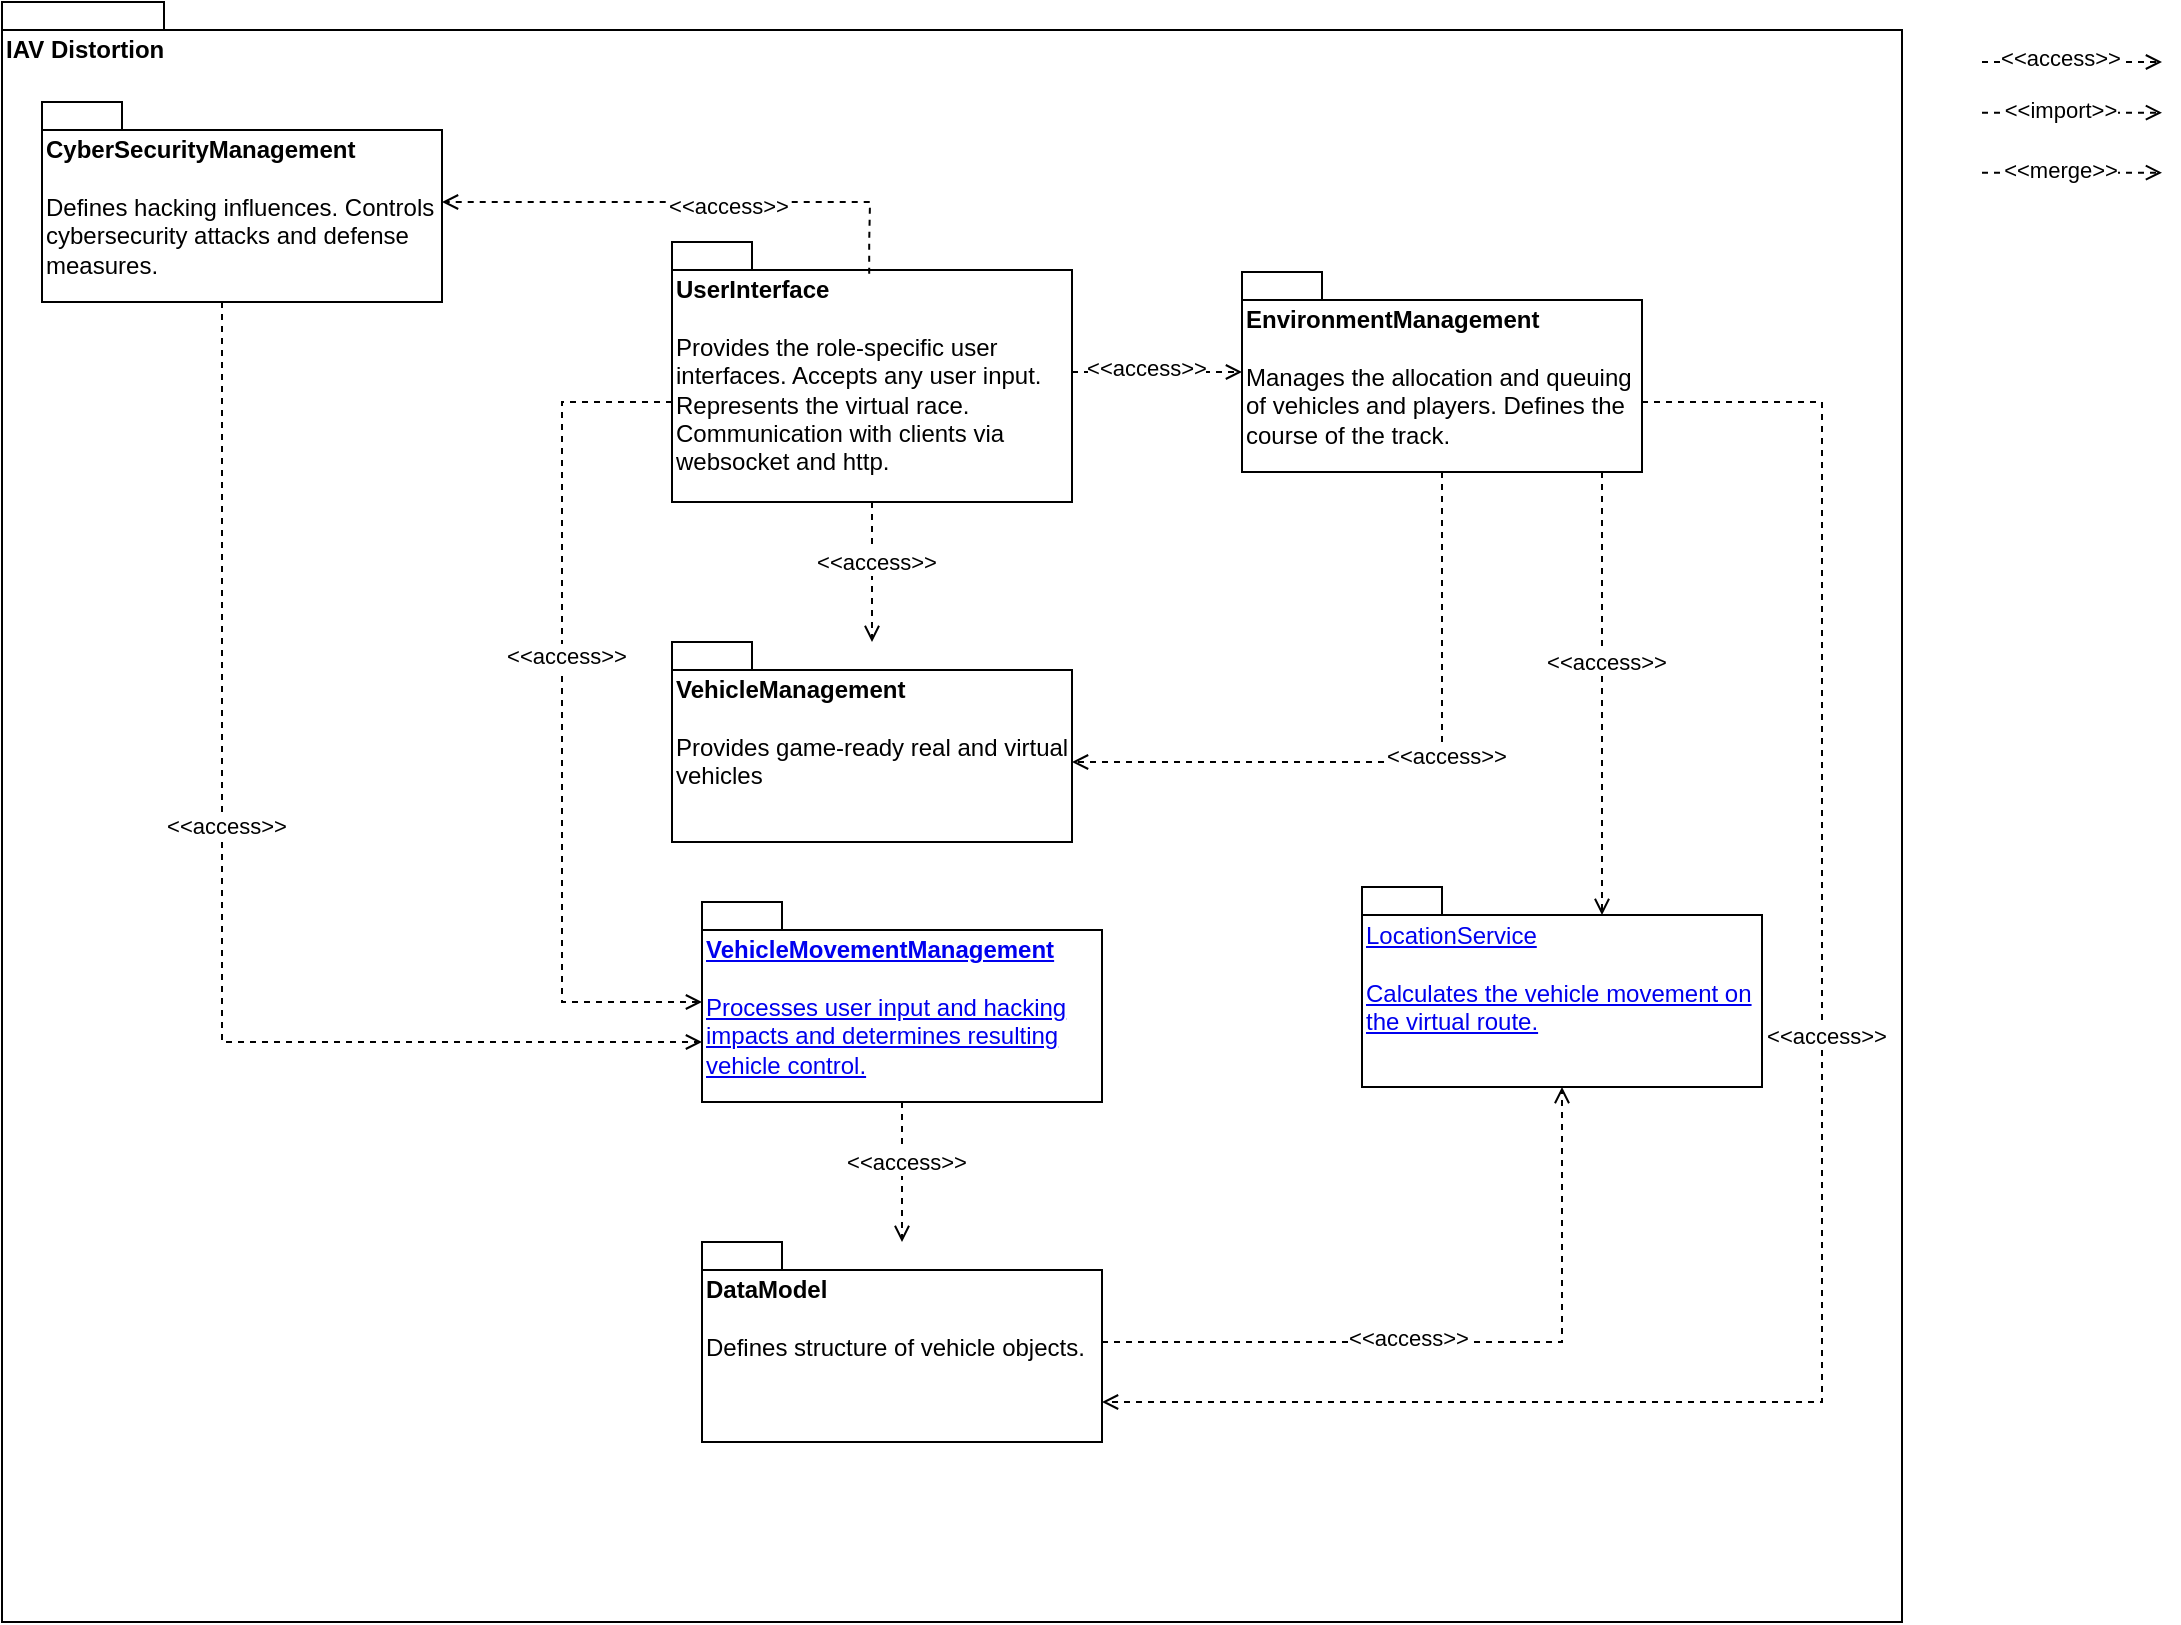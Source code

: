 <mxfile version="24.5.3" type="device">
  <diagram name="Package diagram" id="-3PUItwBlF5gx5lw1ZoB">
    <mxGraphModel dx="3434" dy="2994" grid="1" gridSize="10" guides="1" tooltips="1" connect="1" arrows="1" fold="1" page="1" pageScale="1" pageWidth="827" pageHeight="1169" math="0" shadow="0">
      <root>
        <mxCell id="0" />
        <mxCell id="1" parent="0" />
        <mxCell id="L4XBNi1ta-__76twkOTn-1" value="&lt;div&gt;IAV Distortion&lt;br&gt;&lt;/div&gt;" style="shape=folder;fontStyle=1;spacingTop=10;tabWidth=40;tabHeight=14;tabPosition=left;html=1;whiteSpace=wrap;align=left;verticalAlign=top;fillColor=default;" parent="1" vertex="1">
          <mxGeometry x="-770" y="-1110" width="950" height="810" as="geometry" />
        </mxCell>
        <UserObject label="LocationService&lt;div&gt;&lt;br&gt;&lt;/div&gt;&lt;div&gt;&lt;span style=&quot;font-weight: normal;&quot;&gt;Calculates the vehicle movement on the virtual route.&lt;/span&gt;&lt;br&gt;&lt;/div&gt;" id="L4XBNi1ta-__76twkOTn-2">
          <mxCell style="shape=folder;fontStyle=4;spacingTop=10;tabWidth=40;tabHeight=14;tabPosition=left;html=1;whiteSpace=wrap;align=left;verticalAlign=top;fontColor=#0000EE;" parent="1" vertex="1">
            <mxGeometry x="-90" y="-667.5" width="200" height="100" as="geometry" />
          </mxCell>
        </UserObject>
        <UserObject label="" id="L4XBNi1ta-__76twkOTn-3">
          <mxCell style="group;fontColor=#0000EE;fontStyle=4;" parent="1" vertex="1" connectable="0">
            <mxGeometry x="-750" y="-1060" width="200" height="100" as="geometry" />
          </mxCell>
        </UserObject>
        <mxCell id="L4XBNi1ta-__76twkOTn-4" value="CyberSecurityManagement&lt;div&gt;&lt;br&gt;&lt;/div&gt;&lt;div&gt;&lt;span style=&quot;font-weight: normal;&quot;&gt;Defines hacking influences. Controls cybersecurity attacks and defense measures.&lt;/span&gt;&lt;br&gt;&lt;/div&gt;" style="shape=folder;fontStyle=1;spacingTop=10;tabWidth=40;tabHeight=14;tabPosition=left;html=1;whiteSpace=wrap;verticalAlign=top;align=left;" parent="L4XBNi1ta-__76twkOTn-3" vertex="1">
          <mxGeometry width="200" height="100" as="geometry" />
        </mxCell>
        <UserObject label="&lt;b&gt;VehicleMovementManagement&lt;/b&gt;&lt;div&gt;&lt;br&gt;&lt;/div&gt;&lt;div&gt;&lt;span style=&quot;font-weight: normal;&quot;&gt;Processes user input and hacking impacts and determines resulting vehicle control.&lt;/span&gt;&lt;br&gt;&lt;/div&gt;" id="L4XBNi1ta-__76twkOTn-5">
          <mxCell style="shape=folder;spacingTop=10;tabWidth=40;tabHeight=14;tabPosition=left;html=1;whiteSpace=wrap;verticalAlign=top;align=left;fontColor=#0000EE;fontStyle=4;" parent="1" vertex="1">
            <mxGeometry x="-420" y="-660" width="200" height="100" as="geometry" />
          </mxCell>
        </UserObject>
        <UserObject label="" id="L4XBNi1ta-__76twkOTn-6">
          <mxCell style="group;fontColor=#0000EE;fontStyle=4;" parent="1" vertex="1" connectable="0">
            <mxGeometry x="-420" y="-490" width="190" height="105" as="geometry" />
          </mxCell>
        </UserObject>
        <mxCell id="L4XBNi1ta-__76twkOTn-7" value="DataModel&lt;div&gt;&lt;br&gt;&lt;/div&gt;&lt;div&gt;&lt;span style=&quot;font-weight: normal;&quot;&gt;Defines structure of vehicle objects.&lt;/span&gt;&lt;/div&gt;" style="shape=folder;fontStyle=1;spacingTop=10;tabWidth=40;tabHeight=14;tabPosition=left;html=1;whiteSpace=wrap;align=left;verticalAlign=top;" parent="L4XBNi1ta-__76twkOTn-6" vertex="1">
          <mxGeometry width="200" height="100" as="geometry" />
        </mxCell>
        <UserObject label="" id="L4XBNi1ta-__76twkOTn-8">
          <mxCell style="group;fontColor=#0000EE;fontStyle=4;" parent="1" vertex="1" connectable="0">
            <mxGeometry x="-435" y="-790" width="200" height="100" as="geometry" />
          </mxCell>
        </UserObject>
        <mxCell id="L4XBNi1ta-__76twkOTn-9" value="VehicleManagement&lt;div&gt;&lt;br&gt;&lt;/div&gt;&lt;div&gt;&lt;span style=&quot;font-weight: normal;&quot;&gt;Provides game-ready real and virtual vehicles&lt;/span&gt;&lt;br&gt;&lt;/div&gt;" style="shape=folder;fontStyle=1;spacingTop=10;tabWidth=40;tabHeight=14;tabPosition=left;html=1;whiteSpace=wrap;align=left;verticalAlign=top;" parent="L4XBNi1ta-__76twkOTn-8" vertex="1">
          <mxGeometry width="200" height="100" as="geometry" />
        </mxCell>
        <UserObject label="" id="L4XBNi1ta-__76twkOTn-10">
          <mxCell style="group;fontColor=#0000EE;fontStyle=4;" parent="1" vertex="1" connectable="0">
            <mxGeometry x="-150" y="-975" width="200" height="100" as="geometry" />
          </mxCell>
        </UserObject>
        <mxCell id="L4XBNi1ta-__76twkOTn-11" value="EnvironmentManagement&lt;div&gt;&lt;span style=&quot;font-weight: normal;&quot;&gt;&lt;br&gt;&lt;/span&gt;&lt;/div&gt;&lt;div&gt;&lt;span style=&quot;font-weight: normal;&quot;&gt;Manages the allocation and queuing of vehicles and players. Defines the course of the track.&lt;/span&gt;&lt;br&gt;&lt;/div&gt;" style="shape=folder;fontStyle=1;spacingTop=10;tabWidth=40;tabHeight=14;tabPosition=left;html=1;whiteSpace=wrap;verticalAlign=top;align=left;" parent="L4XBNi1ta-__76twkOTn-10" vertex="1">
          <mxGeometry width="200" height="100" as="geometry" />
        </mxCell>
        <UserObject label="" id="L4XBNi1ta-__76twkOTn-12">
          <mxCell style="group;fontColor=#0000EE;fontStyle=4;" parent="1" vertex="1" connectable="0">
            <mxGeometry x="-435" y="-990" width="200" height="130" as="geometry" />
          </mxCell>
        </UserObject>
        <mxCell id="L4XBNi1ta-__76twkOTn-13" value="UserInterface&lt;div&gt;&lt;br&gt;&lt;div&gt;&lt;span style=&quot;font-weight: normal;&quot;&gt;Provides the role-specific user interfaces. Accepts any user input. Represents the virtual race. Communication with clients via websocket and http.&lt;/span&gt;&lt;/div&gt;&lt;/div&gt;" style="shape=folder;fontStyle=1;spacingTop=10;tabWidth=40;tabHeight=14;tabPosition=left;html=1;whiteSpace=wrap;verticalAlign=top;align=left;" parent="L4XBNi1ta-__76twkOTn-12" vertex="1">
          <mxGeometry width="200" height="130" as="geometry" />
        </mxCell>
        <mxCell id="L4XBNi1ta-__76twkOTn-14" value="" style="endArrow=open;dashed=1;html=1;rounded=0;edgeStyle=orthogonalEdgeStyle;endFill=0;" parent="1" edge="1">
          <mxGeometry width="50" height="50" relative="1" as="geometry">
            <mxPoint x="220" y="-1080" as="sourcePoint" />
            <mxPoint x="310" y="-1080" as="targetPoint" />
          </mxGeometry>
        </mxCell>
        <mxCell id="L4XBNi1ta-__76twkOTn-15" value="&amp;lt;&amp;lt;access&amp;gt;&amp;gt;" style="edgeLabel;html=1;align=center;verticalAlign=middle;resizable=0;points=[];" parent="L4XBNi1ta-__76twkOTn-14" vertex="1" connectable="0">
          <mxGeometry x="-0.143" y="2" relative="1" as="geometry">
            <mxPoint as="offset" />
          </mxGeometry>
        </mxCell>
        <mxCell id="L4XBNi1ta-__76twkOTn-16" value="" style="endArrow=open;dashed=1;html=1;rounded=0;edgeStyle=orthogonalEdgeStyle;endFill=0;" parent="1" edge="1">
          <mxGeometry width="50" height="50" relative="1" as="geometry">
            <mxPoint x="220" y="-1054.66" as="sourcePoint" />
            <mxPoint x="310" y="-1054.66" as="targetPoint" />
          </mxGeometry>
        </mxCell>
        <mxCell id="L4XBNi1ta-__76twkOTn-17" value="&amp;lt;&amp;lt;import&amp;gt;&amp;gt;" style="edgeLabel;html=1;align=center;verticalAlign=middle;resizable=0;points=[];" parent="L4XBNi1ta-__76twkOTn-16" vertex="1" connectable="0">
          <mxGeometry x="-0.143" y="2" relative="1" as="geometry">
            <mxPoint as="offset" />
          </mxGeometry>
        </mxCell>
        <mxCell id="L4XBNi1ta-__76twkOTn-18" value="" style="endArrow=open;dashed=1;html=1;rounded=0;edgeStyle=orthogonalEdgeStyle;endFill=0;" parent="1" edge="1">
          <mxGeometry width="50" height="50" relative="1" as="geometry">
            <mxPoint x="220" y="-1024.66" as="sourcePoint" />
            <mxPoint x="310" y="-1024.66" as="targetPoint" />
          </mxGeometry>
        </mxCell>
        <mxCell id="L4XBNi1ta-__76twkOTn-19" value="&amp;lt;&amp;lt;merge&amp;gt;&amp;gt;" style="edgeLabel;html=1;align=center;verticalAlign=middle;resizable=0;points=[];" parent="L4XBNi1ta-__76twkOTn-18" vertex="1" connectable="0">
          <mxGeometry x="-0.143" y="2" relative="1" as="geometry">
            <mxPoint as="offset" />
          </mxGeometry>
        </mxCell>
        <mxCell id="L4XBNi1ta-__76twkOTn-20" value="" style="endArrow=open;dashed=1;html=1;rounded=0;edgeStyle=orthogonalEdgeStyle;endFill=0;" parent="1" source="L4XBNi1ta-__76twkOTn-13" target="L4XBNi1ta-__76twkOTn-11" edge="1">
          <mxGeometry width="50" height="50" relative="1" as="geometry">
            <mxPoint x="-630" y="-930" as="sourcePoint" />
            <mxPoint x="-540" y="-930" as="targetPoint" />
          </mxGeometry>
        </mxCell>
        <mxCell id="L4XBNi1ta-__76twkOTn-21" value="&amp;lt;&amp;lt;access&amp;gt;&amp;gt;" style="edgeLabel;html=1;align=center;verticalAlign=middle;resizable=0;points=[];" parent="L4XBNi1ta-__76twkOTn-20" vertex="1" connectable="0">
          <mxGeometry x="-0.143" y="2" relative="1" as="geometry">
            <mxPoint as="offset" />
          </mxGeometry>
        </mxCell>
        <mxCell id="L4XBNi1ta-__76twkOTn-22" value="" style="endArrow=open;dashed=1;html=1;rounded=0;edgeStyle=orthogonalEdgeStyle;endFill=0;" parent="1" source="L4XBNi1ta-__76twkOTn-13" target="L4XBNi1ta-__76twkOTn-9" edge="1">
          <mxGeometry width="50" height="50" relative="1" as="geometry">
            <mxPoint x="-310" y="-950" as="sourcePoint" />
            <mxPoint x="-324" y="-831" as="targetPoint" />
          </mxGeometry>
        </mxCell>
        <mxCell id="L4XBNi1ta-__76twkOTn-23" value="&amp;lt;&amp;lt;access&amp;gt;&amp;gt;" style="edgeLabel;html=1;align=center;verticalAlign=middle;resizable=0;points=[];" parent="L4XBNi1ta-__76twkOTn-22" vertex="1" connectable="0">
          <mxGeometry x="-0.143" y="2" relative="1" as="geometry">
            <mxPoint as="offset" />
          </mxGeometry>
        </mxCell>
        <mxCell id="L4XBNi1ta-__76twkOTn-24" value="" style="endArrow=open;dashed=1;html=1;rounded=0;edgeStyle=orthogonalEdgeStyle;endFill=0;exitX=0.493;exitY=0.122;exitDx=0;exitDy=0;exitPerimeter=0;" parent="1" source="L4XBNi1ta-__76twkOTn-13" target="L4XBNi1ta-__76twkOTn-4" edge="1">
          <mxGeometry width="50" height="50" relative="1" as="geometry">
            <mxPoint x="-210" y="-1000" as="sourcePoint" />
            <mxPoint x="-49" y="-648" as="targetPoint" />
            <Array as="points">
              <mxPoint x="-336" y="-990" />
              <mxPoint x="-336" y="-990" />
              <mxPoint x="-336" y="-1010" />
            </Array>
          </mxGeometry>
        </mxCell>
        <mxCell id="L4XBNi1ta-__76twkOTn-25" value="&amp;lt;&amp;lt;access&amp;gt;&amp;gt;" style="edgeLabel;html=1;align=center;verticalAlign=middle;resizable=0;points=[];" parent="L4XBNi1ta-__76twkOTn-24" vertex="1" connectable="0">
          <mxGeometry x="-0.143" y="2" relative="1" as="geometry">
            <mxPoint as="offset" />
          </mxGeometry>
        </mxCell>
        <mxCell id="L4XBNi1ta-__76twkOTn-26" value="" style="endArrow=open;dashed=1;html=1;rounded=0;edgeStyle=orthogonalEdgeStyle;endFill=0;" parent="1" source="L4XBNi1ta-__76twkOTn-11" target="L4XBNi1ta-__76twkOTn-9" edge="1">
          <mxGeometry width="50" height="50" relative="1" as="geometry">
            <mxPoint x="-140" y="-760.42" as="sourcePoint" />
            <mxPoint x="-50" y="-760.42" as="targetPoint" />
            <Array as="points">
              <mxPoint x="-50" y="-730" />
            </Array>
          </mxGeometry>
        </mxCell>
        <mxCell id="L4XBNi1ta-__76twkOTn-27" value="&amp;lt;&amp;lt;access&amp;gt;&amp;gt;" style="edgeLabel;html=1;align=center;verticalAlign=middle;resizable=0;points=[];" parent="L4XBNi1ta-__76twkOTn-26" vertex="1" connectable="0">
          <mxGeometry x="-0.143" y="2" relative="1" as="geometry">
            <mxPoint as="offset" />
          </mxGeometry>
        </mxCell>
        <mxCell id="L4XBNi1ta-__76twkOTn-28" value="" style="endArrow=open;dashed=1;html=1;rounded=0;edgeStyle=orthogonalEdgeStyle;endFill=0;" parent="1" source="L4XBNi1ta-__76twkOTn-5" target="L4XBNi1ta-__76twkOTn-7" edge="1">
          <mxGeometry width="50" height="50" relative="1" as="geometry">
            <mxPoint x="-580" y="-600" as="sourcePoint" />
            <mxPoint x="-490" y="-600" as="targetPoint" />
          </mxGeometry>
        </mxCell>
        <mxCell id="L4XBNi1ta-__76twkOTn-29" value="&amp;lt;&amp;lt;access&amp;gt;&amp;gt;" style="edgeLabel;html=1;align=center;verticalAlign=middle;resizable=0;points=[];" parent="L4XBNi1ta-__76twkOTn-28" vertex="1" connectable="0">
          <mxGeometry x="-0.143" y="2" relative="1" as="geometry">
            <mxPoint as="offset" />
          </mxGeometry>
        </mxCell>
        <mxCell id="L4XBNi1ta-__76twkOTn-30" value="" style="endArrow=open;dashed=1;html=1;rounded=0;edgeStyle=orthogonalEdgeStyle;endFill=0;" parent="1" source="L4XBNi1ta-__76twkOTn-13" target="L4XBNi1ta-__76twkOTn-5" edge="1">
          <mxGeometry width="50" height="50" relative="1" as="geometry">
            <mxPoint x="-620" y="-685.34" as="sourcePoint" />
            <mxPoint x="-530" y="-685.34" as="targetPoint" />
            <Array as="points">
              <mxPoint x="-490" y="-910" />
              <mxPoint x="-490" y="-610" />
            </Array>
          </mxGeometry>
        </mxCell>
        <mxCell id="L4XBNi1ta-__76twkOTn-31" value="&amp;lt;&amp;lt;access&amp;gt;&amp;gt;" style="edgeLabel;html=1;align=center;verticalAlign=middle;resizable=0;points=[];" parent="L4XBNi1ta-__76twkOTn-30" vertex="1" connectable="0">
          <mxGeometry x="-0.143" y="2" relative="1" as="geometry">
            <mxPoint as="offset" />
          </mxGeometry>
        </mxCell>
        <mxCell id="L4XBNi1ta-__76twkOTn-32" value="" style="endArrow=open;dashed=1;html=1;rounded=0;edgeStyle=orthogonalEdgeStyle;endFill=0;" parent="1" source="L4XBNi1ta-__76twkOTn-4" target="L4XBNi1ta-__76twkOTn-5" edge="1">
          <mxGeometry width="50" height="50" relative="1" as="geometry">
            <mxPoint x="-580" y="-590" as="sourcePoint" />
            <mxPoint x="-490" y="-590" as="targetPoint" />
            <Array as="points">
              <mxPoint x="-660" y="-590" />
            </Array>
          </mxGeometry>
        </mxCell>
        <mxCell id="L4XBNi1ta-__76twkOTn-33" value="&amp;lt;&amp;lt;access&amp;gt;&amp;gt;" style="edgeLabel;html=1;align=center;verticalAlign=middle;resizable=0;points=[];" parent="L4XBNi1ta-__76twkOTn-32" vertex="1" connectable="0">
          <mxGeometry x="-0.143" y="2" relative="1" as="geometry">
            <mxPoint as="offset" />
          </mxGeometry>
        </mxCell>
        <mxCell id="L4XBNi1ta-__76twkOTn-34" value="" style="endArrow=open;dashed=1;html=1;rounded=0;edgeStyle=orthogonalEdgeStyle;endFill=0;entryX=0;entryY=0;entryDx=120;entryDy=14;entryPerimeter=0;" parent="1" source="L4XBNi1ta-__76twkOTn-11" target="L4XBNi1ta-__76twkOTn-2" edge="1">
          <mxGeometry width="50" height="50" relative="1" as="geometry">
            <mxPoint x="10" y="-770" as="sourcePoint" />
            <mxPoint x="100" y="-770" as="targetPoint" />
            <Array as="points">
              <mxPoint x="30" y="-760" />
              <mxPoint x="30" y="-760" />
            </Array>
          </mxGeometry>
        </mxCell>
        <mxCell id="L4XBNi1ta-__76twkOTn-35" value="&amp;lt;&amp;lt;access&amp;gt;&amp;gt;" style="edgeLabel;html=1;align=center;verticalAlign=middle;resizable=0;points=[];" parent="L4XBNi1ta-__76twkOTn-34" vertex="1" connectable="0">
          <mxGeometry x="-0.143" y="2" relative="1" as="geometry">
            <mxPoint as="offset" />
          </mxGeometry>
        </mxCell>
        <mxCell id="L4XBNi1ta-__76twkOTn-36" value="" style="endArrow=open;dashed=1;html=1;rounded=0;edgeStyle=orthogonalEdgeStyle;endFill=0;" parent="1" source="L4XBNi1ta-__76twkOTn-7" target="L4XBNi1ta-__76twkOTn-2" edge="1">
          <mxGeometry width="50" height="50" relative="1" as="geometry">
            <mxPoint x="-170" y="-437.92" as="sourcePoint" />
            <mxPoint x="-80" y="-437.92" as="targetPoint" />
          </mxGeometry>
        </mxCell>
        <mxCell id="L4XBNi1ta-__76twkOTn-37" value="&amp;lt;&amp;lt;access&amp;gt;&amp;gt;" style="edgeLabel;html=1;align=center;verticalAlign=middle;resizable=0;points=[];" parent="L4XBNi1ta-__76twkOTn-36" vertex="1" connectable="0">
          <mxGeometry x="-0.143" y="2" relative="1" as="geometry">
            <mxPoint as="offset" />
          </mxGeometry>
        </mxCell>
        <mxCell id="L4XBNi1ta-__76twkOTn-38" value="" style="endArrow=open;dashed=1;html=1;rounded=0;edgeStyle=orthogonalEdgeStyle;endFill=0;" parent="1" source="L4XBNi1ta-__76twkOTn-11" target="L4XBNi1ta-__76twkOTn-7" edge="1">
          <mxGeometry width="50" height="50" relative="1" as="geometry">
            <mxPoint x="20" y="-400" as="sourcePoint" />
            <mxPoint x="110" y="-400" as="targetPoint" />
            <Array as="points">
              <mxPoint x="140" y="-910" />
              <mxPoint x="140" y="-410" />
            </Array>
          </mxGeometry>
        </mxCell>
        <mxCell id="L4XBNi1ta-__76twkOTn-39" value="&amp;lt;&amp;lt;access&amp;gt;&amp;gt;" style="edgeLabel;html=1;align=center;verticalAlign=middle;resizable=0;points=[];" parent="L4XBNi1ta-__76twkOTn-38" vertex="1" connectable="0">
          <mxGeometry x="-0.143" y="2" relative="1" as="geometry">
            <mxPoint as="offset" />
          </mxGeometry>
        </mxCell>
      </root>
    </mxGraphModel>
  </diagram>
</mxfile>
